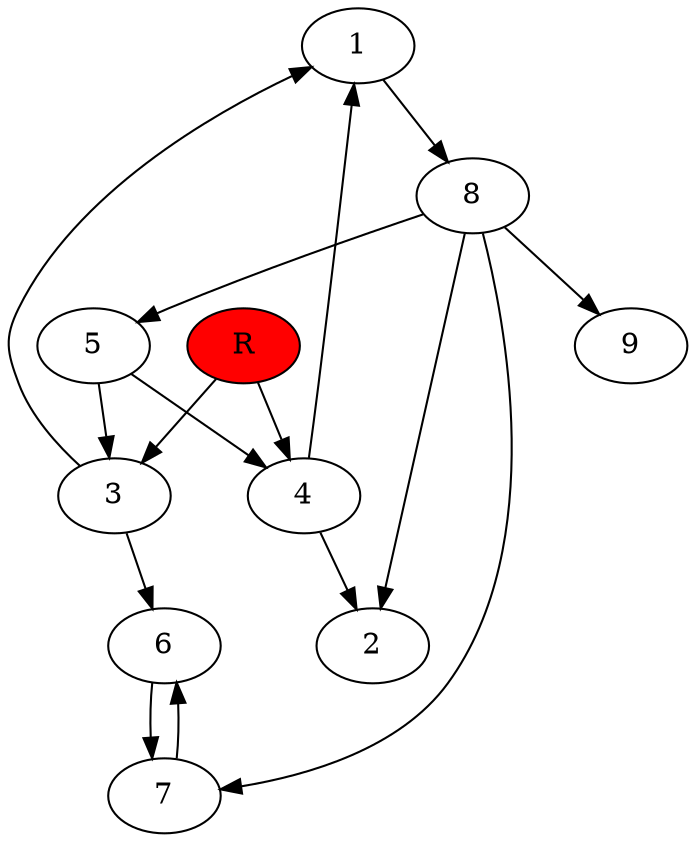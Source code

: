 digraph prb19508 {
	1
	2
	3
	4
	5
	6
	7
	8
	R [fillcolor="#ff0000" style=filled]
	1 -> 8
	3 -> 1
	3 -> 6
	4 -> 1
	4 -> 2
	5 -> 3
	5 -> 4
	6 -> 7
	7 -> 6
	8 -> 2
	8 -> 5
	8 -> 7
	8 -> 9
	R -> 3
	R -> 4
}
